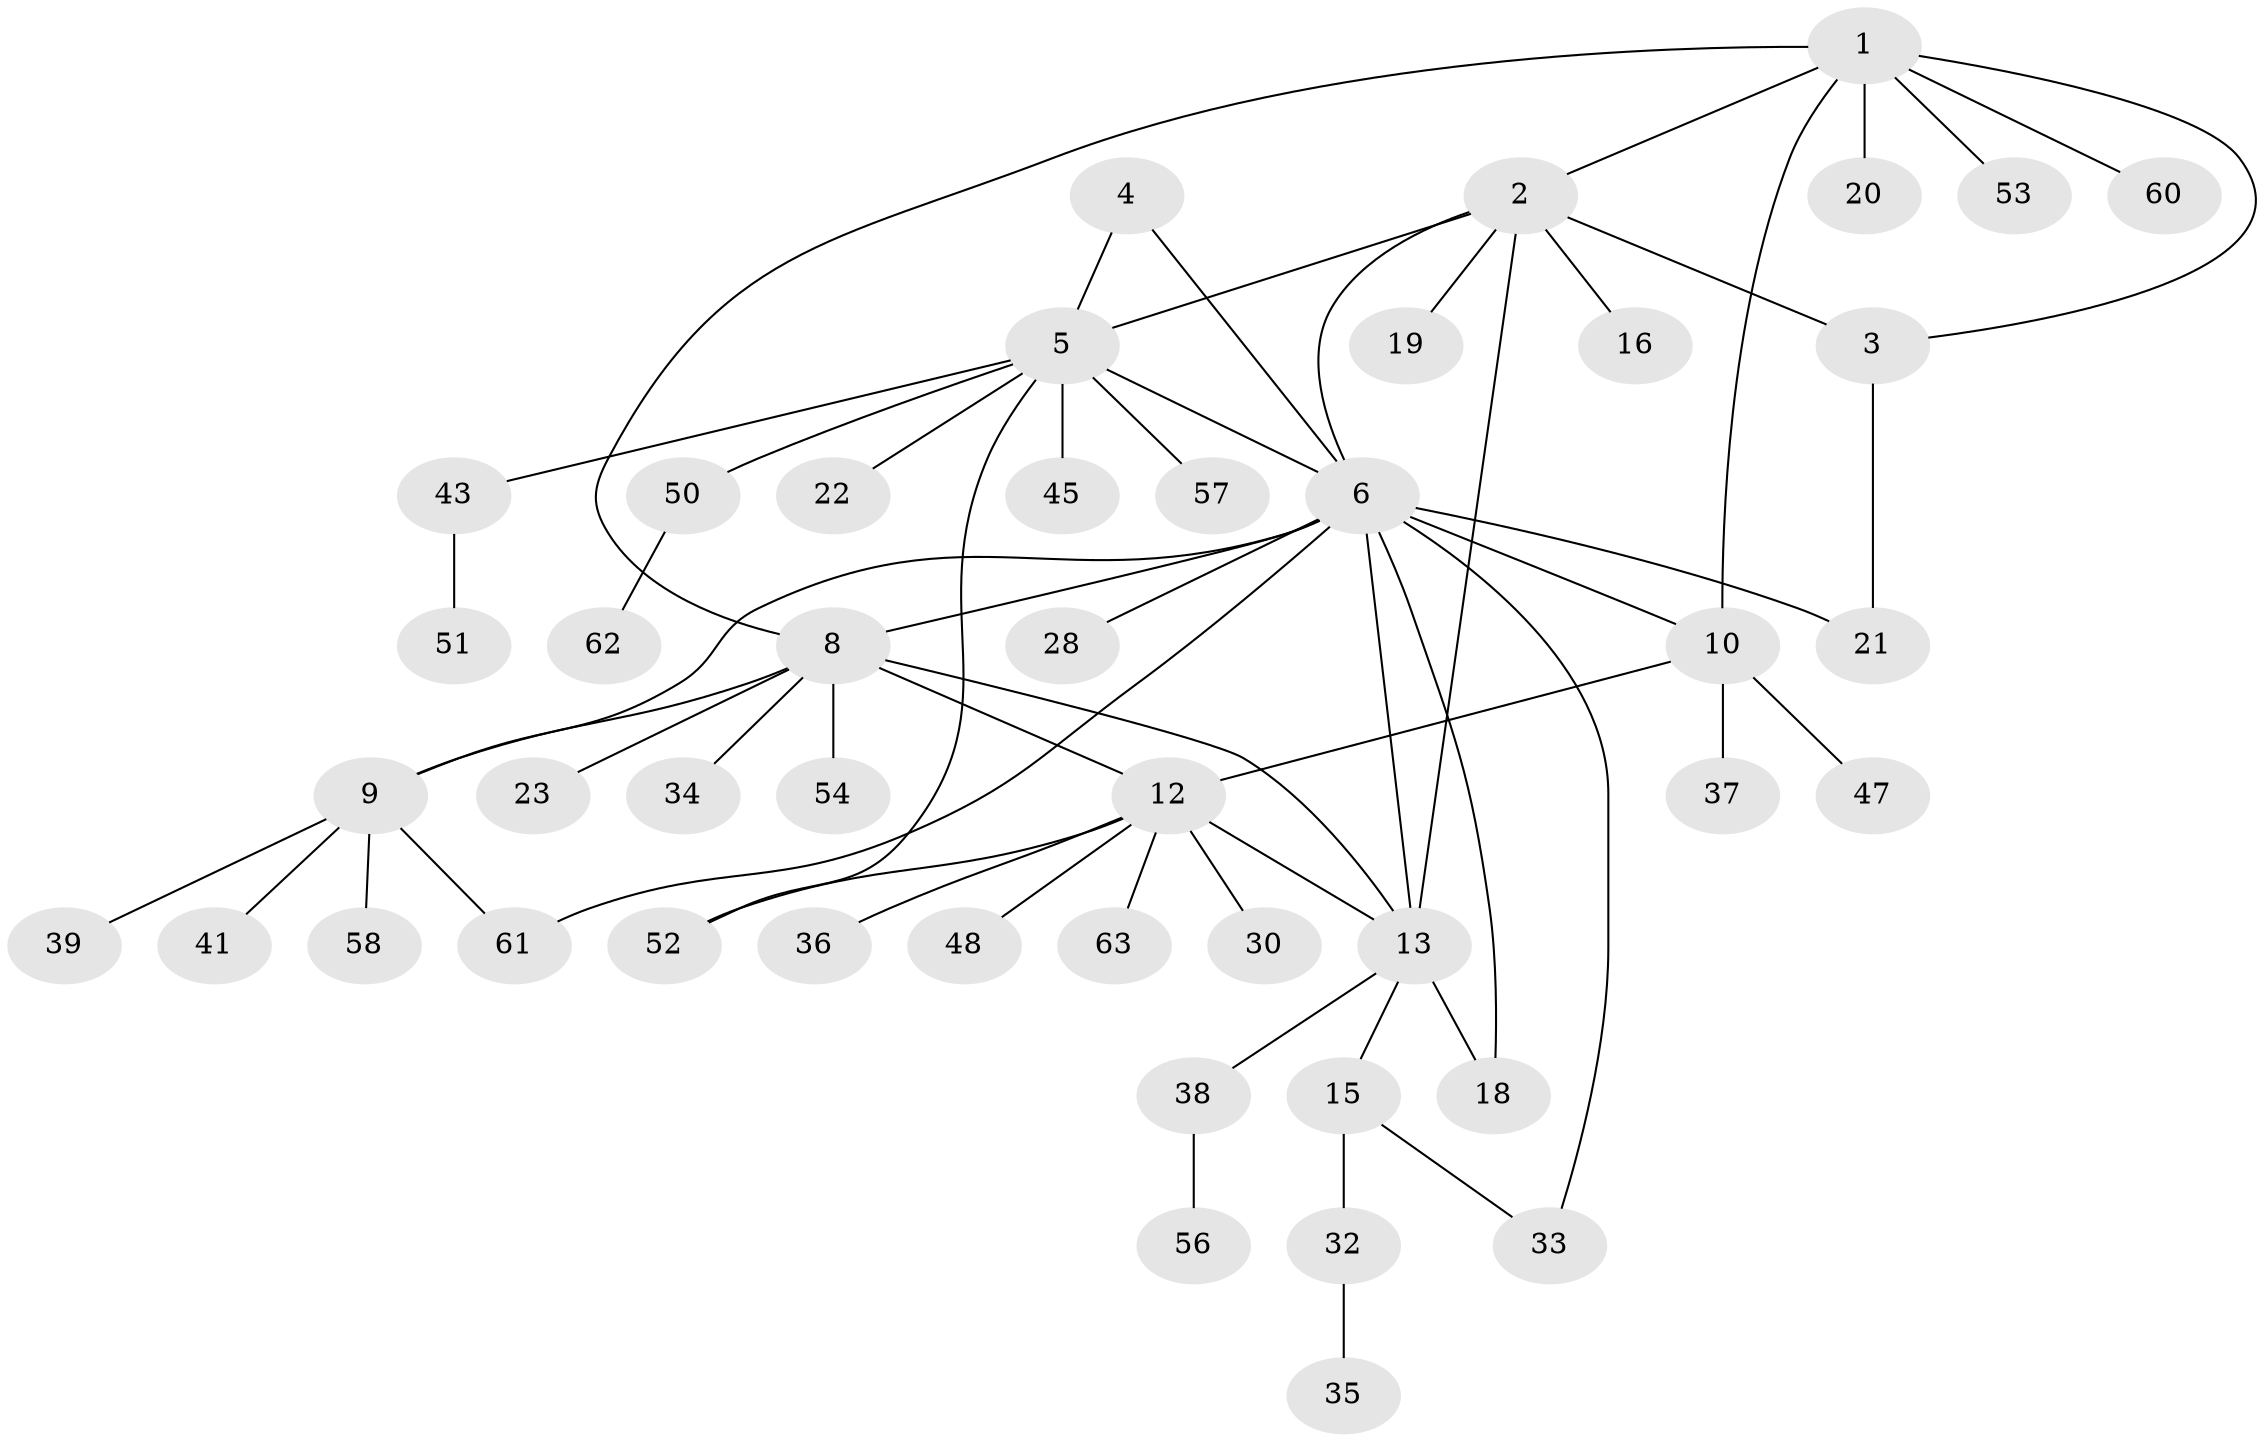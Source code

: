 // original degree distribution, {7: 0.031746031746031744, 8: 0.031746031746031744, 3: 0.031746031746031744, 10: 0.031746031746031744, 6: 0.015873015873015872, 9: 0.015873015873015872, 4: 0.047619047619047616, 5: 0.031746031746031744, 1: 0.49206349206349204, 2: 0.2698412698412698}
// Generated by graph-tools (version 1.1) at 2025/42/03/06/25 10:42:08]
// undirected, 46 vertices, 60 edges
graph export_dot {
graph [start="1"]
  node [color=gray90,style=filled];
  1 [super="+26"];
  2 [super="+46"];
  3;
  4 [super="+29"];
  5 [super="+31"];
  6 [super="+7"];
  8 [super="+27"];
  9 [super="+42"];
  10 [super="+11"];
  12 [super="+25"];
  13 [super="+14"];
  15 [super="+17"];
  16;
  18;
  19;
  20 [super="+24"];
  21 [super="+40"];
  22;
  23;
  28;
  30;
  32;
  33;
  34;
  35;
  36;
  37;
  38 [super="+55"];
  39 [super="+44"];
  41;
  43;
  45;
  47 [super="+49"];
  48 [super="+59"];
  50;
  51;
  52;
  53;
  54;
  56;
  57;
  58;
  60;
  61;
  62;
  63;
  1 -- 2;
  1 -- 3;
  1 -- 10;
  1 -- 20;
  1 -- 53;
  1 -- 60;
  1 -- 8;
  2 -- 3;
  2 -- 5;
  2 -- 13;
  2 -- 16;
  2 -- 19;
  2 -- 6;
  3 -- 21;
  4 -- 5;
  4 -- 6;
  5 -- 6;
  5 -- 22;
  5 -- 43;
  5 -- 45;
  5 -- 50;
  5 -- 52;
  5 -- 57;
  6 -- 13;
  6 -- 28;
  6 -- 33;
  6 -- 61;
  6 -- 18;
  6 -- 8;
  6 -- 9;
  6 -- 21;
  6 -- 10;
  8 -- 9;
  8 -- 12;
  8 -- 23;
  8 -- 34;
  8 -- 54;
  8 -- 13;
  9 -- 39;
  9 -- 41;
  9 -- 58;
  9 -- 61;
  10 -- 12 [weight=2];
  10 -- 37;
  10 -- 47;
  12 -- 30;
  12 -- 36;
  12 -- 48;
  12 -- 52;
  12 -- 63;
  12 -- 13;
  13 -- 15 [weight=2];
  13 -- 38;
  13 -- 18;
  15 -- 32;
  15 -- 33;
  32 -- 35;
  38 -- 56;
  43 -- 51;
  50 -- 62;
}
